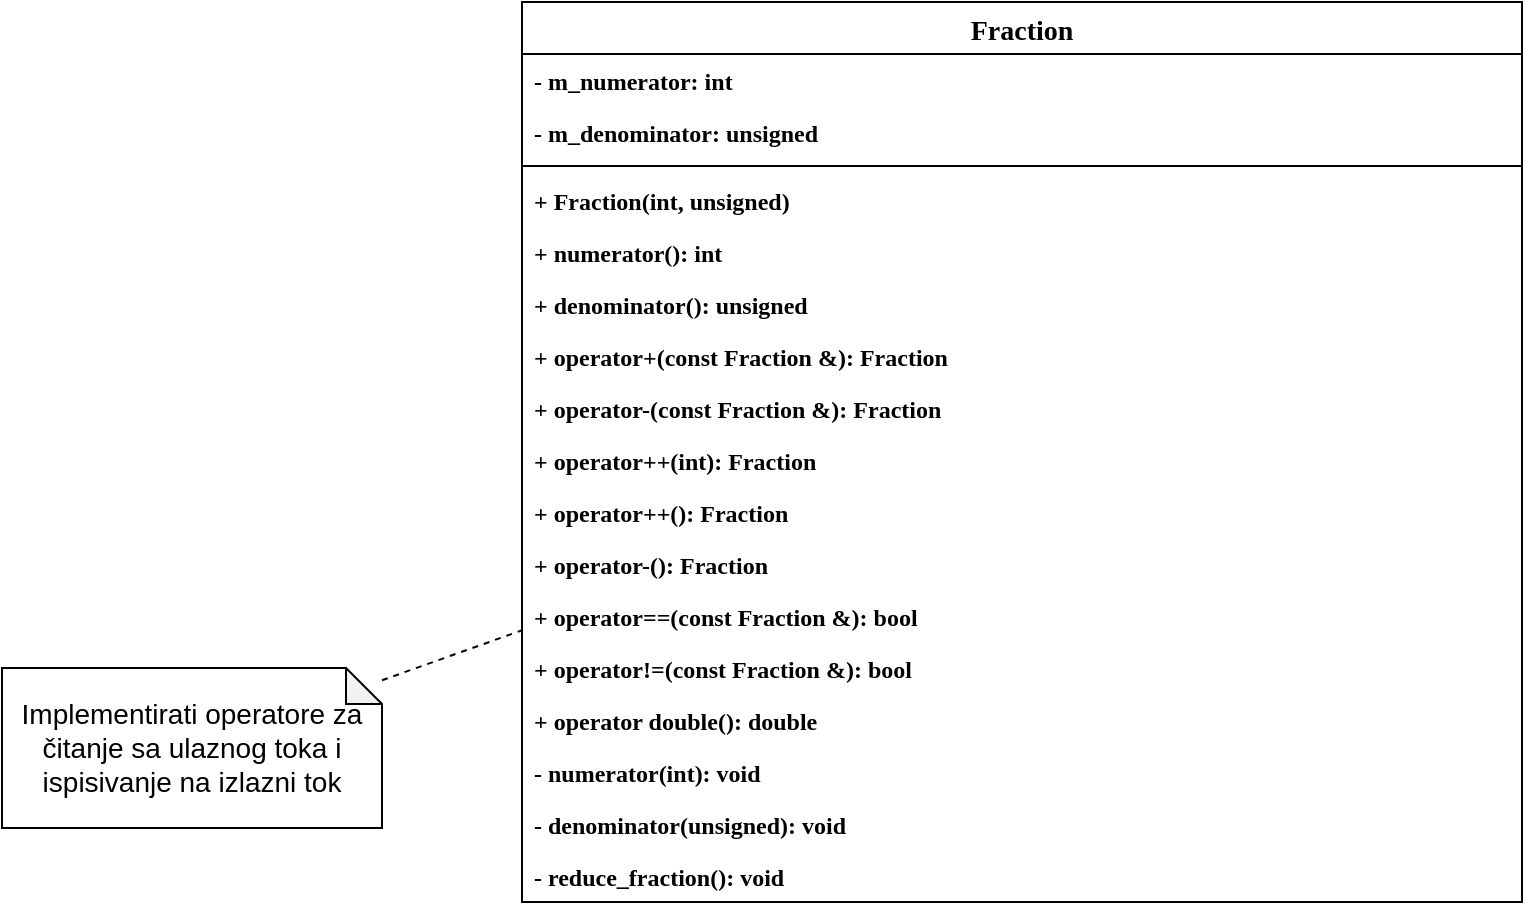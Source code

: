 <mxfile version="11.3.0" type="device" pages="1"><diagram id="tkctI-jMhngOdOI00Z0F" name="Page-1"><mxGraphModel dx="1086" dy="806" grid="1" gridSize="10" guides="1" tooltips="1" connect="1" arrows="1" fold="1" page="1" pageScale="1" pageWidth="1169" pageHeight="827" math="0" shadow="0"><root><mxCell id="0"/><mxCell id="1" parent="0"/><mxCell id="6qSxY3sR8u1W1t6b5iMV-1" value="Fraction" style="swimlane;fontStyle=1;align=center;verticalAlign=middle;childLayout=stackLayout;horizontal=1;startSize=26;horizontalStack=0;resizeParent=1;resizeParentMax=0;resizeLast=0;collapsible=1;marginBottom=0;fontFamily=Consolas;fontSize=14;" parent="1" vertex="1"><mxGeometry x="360" y="20" width="500" height="450" as="geometry"/></mxCell><mxCell id="6qSxY3sR8u1W1t6b5iMV-2" value="- m_numerator: int" style="text;strokeColor=none;fillColor=none;align=left;verticalAlign=top;spacingLeft=4;spacingRight=4;overflow=hidden;rotatable=0;points=[[0,0.5],[1,0.5]];portConstraint=eastwest;fontFamily=Consolas;fontStyle=1" parent="6qSxY3sR8u1W1t6b5iMV-1" vertex="1"><mxGeometry y="26" width="500" height="26" as="geometry"/></mxCell><mxCell id="6qSxY3sR8u1W1t6b5iMV-5" value="- m_denominator: unsigned" style="text;strokeColor=none;fillColor=none;align=left;verticalAlign=top;spacingLeft=4;spacingRight=4;overflow=hidden;rotatable=0;points=[[0,0.5],[1,0.5]];portConstraint=eastwest;fontFamily=Consolas;fontStyle=1" parent="6qSxY3sR8u1W1t6b5iMV-1" vertex="1"><mxGeometry y="52" width="500" height="26" as="geometry"/></mxCell><mxCell id="6qSxY3sR8u1W1t6b5iMV-3" value="" style="line;strokeWidth=1;fillColor=none;align=left;verticalAlign=middle;spacingTop=-1;spacingLeft=3;spacingRight=3;rotatable=0;labelPosition=right;points=[];portConstraint=eastwest;fontFamily=Consolas;fontStyle=1" parent="6qSxY3sR8u1W1t6b5iMV-1" vertex="1"><mxGeometry y="78" width="500" height="8" as="geometry"/></mxCell><mxCell id="6qSxY3sR8u1W1t6b5iMV-4" value="+ Fraction(int, unsigned)" style="text;strokeColor=none;fillColor=none;align=left;verticalAlign=top;spacingLeft=4;spacingRight=4;overflow=hidden;rotatable=0;points=[[0,0.5],[1,0.5]];portConstraint=eastwest;fontFamily=Consolas;fontStyle=1" parent="6qSxY3sR8u1W1t6b5iMV-1" vertex="1"><mxGeometry y="86" width="500" height="26" as="geometry"/></mxCell><mxCell id="6qSxY3sR8u1W1t6b5iMV-6" value="+ numerator(): int" style="text;strokeColor=none;fillColor=none;align=left;verticalAlign=top;spacingLeft=4;spacingRight=4;overflow=hidden;rotatable=0;points=[[0,0.5],[1,0.5]];portConstraint=eastwest;fontFamily=Consolas;fontStyle=1" parent="6qSxY3sR8u1W1t6b5iMV-1" vertex="1"><mxGeometry y="112" width="500" height="26" as="geometry"/></mxCell><mxCell id="6qSxY3sR8u1W1t6b5iMV-7" value="+ denominator(): unsigned" style="text;strokeColor=none;fillColor=none;align=left;verticalAlign=top;spacingLeft=4;spacingRight=4;overflow=hidden;rotatable=0;points=[[0,0.5],[1,0.5]];portConstraint=eastwest;fontFamily=Consolas;fontStyle=1" parent="6qSxY3sR8u1W1t6b5iMV-1" vertex="1"><mxGeometry y="138" width="500" height="26" as="geometry"/></mxCell><mxCell id="6qSxY3sR8u1W1t6b5iMV-10" value="+ operator+(const Fraction &amp;): Fraction" style="text;strokeColor=none;fillColor=none;align=left;verticalAlign=top;spacingLeft=4;spacingRight=4;overflow=hidden;rotatable=0;points=[[0,0.5],[1,0.5]];portConstraint=eastwest;fontFamily=Consolas;fontStyle=1" parent="6qSxY3sR8u1W1t6b5iMV-1" vertex="1"><mxGeometry y="164" width="500" height="26" as="geometry"/></mxCell><mxCell id="WLpPHOpxV3yl3xmsN4Ow-3" value="+ operator-(const Fraction &amp;): Fraction" style="text;strokeColor=none;fillColor=none;align=left;verticalAlign=top;spacingLeft=4;spacingRight=4;overflow=hidden;rotatable=0;points=[[0,0.5],[1,0.5]];portConstraint=eastwest;fontFamily=Consolas;fontStyle=1" parent="6qSxY3sR8u1W1t6b5iMV-1" vertex="1"><mxGeometry y="190" width="500" height="26" as="geometry"/></mxCell><mxCell id="6qSxY3sR8u1W1t6b5iMV-12" value="+ operator++(int): Fraction" style="text;strokeColor=none;fillColor=none;align=left;verticalAlign=top;spacingLeft=4;spacingRight=4;overflow=hidden;rotatable=0;points=[[0,0.5],[1,0.5]];portConstraint=eastwest;fontFamily=Consolas;fontStyle=1" parent="6qSxY3sR8u1W1t6b5iMV-1" vertex="1"><mxGeometry y="216" width="500" height="26" as="geometry"/></mxCell><mxCell id="WLpPHOpxV3yl3xmsN4Ow-4" value="+ operator++(): Fraction" style="text;strokeColor=none;fillColor=none;align=left;verticalAlign=top;spacingLeft=4;spacingRight=4;overflow=hidden;rotatable=0;points=[[0,0.5],[1,0.5]];portConstraint=eastwest;fontFamily=Consolas;fontStyle=1" parent="6qSxY3sR8u1W1t6b5iMV-1" vertex="1"><mxGeometry y="242" width="500" height="26" as="geometry"/></mxCell><mxCell id="WLpPHOpxV3yl3xmsN4Ow-5" value="+ operator-(): Fraction" style="text;strokeColor=none;fillColor=none;align=left;verticalAlign=top;spacingLeft=4;spacingRight=4;overflow=hidden;rotatable=0;points=[[0,0.5],[1,0.5]];portConstraint=eastwest;fontFamily=Consolas;fontStyle=1" parent="6qSxY3sR8u1W1t6b5iMV-1" vertex="1"><mxGeometry y="268" width="500" height="26" as="geometry"/></mxCell><mxCell id="WLpPHOpxV3yl3xmsN4Ow-7" value="+ operator==(const Fraction &amp;): bool" style="text;strokeColor=none;fillColor=none;align=left;verticalAlign=top;spacingLeft=4;spacingRight=4;overflow=hidden;rotatable=0;points=[[0,0.5],[1,0.5]];portConstraint=eastwest;fontFamily=Consolas;fontStyle=1" parent="6qSxY3sR8u1W1t6b5iMV-1" vertex="1"><mxGeometry y="294" width="500" height="26" as="geometry"/></mxCell><mxCell id="WLpPHOpxV3yl3xmsN4Ow-8" value="+ operator!=(const Fraction &amp;): bool" style="text;strokeColor=none;fillColor=none;align=left;verticalAlign=top;spacingLeft=4;spacingRight=4;overflow=hidden;rotatable=0;points=[[0,0.5],[1,0.5]];portConstraint=eastwest;fontFamily=Consolas;fontStyle=1" parent="6qSxY3sR8u1W1t6b5iMV-1" vertex="1"><mxGeometry y="320" width="500" height="26" as="geometry"/></mxCell><mxCell id="WLpPHOpxV3yl3xmsN4Ow-6" value="+ operator double(): double" style="text;strokeColor=none;fillColor=none;align=left;verticalAlign=top;spacingLeft=4;spacingRight=4;overflow=hidden;rotatable=0;points=[[0,0.5],[1,0.5]];portConstraint=eastwest;fontFamily=Consolas;fontStyle=1" parent="6qSxY3sR8u1W1t6b5iMV-1" vertex="1"><mxGeometry y="346" width="500" height="26" as="geometry"/></mxCell><mxCell id="6qSxY3sR8u1W1t6b5iMV-8" value="- numerator(int): void" style="text;strokeColor=none;fillColor=none;align=left;verticalAlign=top;spacingLeft=4;spacingRight=4;overflow=hidden;rotatable=0;points=[[0,0.5],[1,0.5]];portConstraint=eastwest;fontFamily=Consolas;fontStyle=1" parent="6qSxY3sR8u1W1t6b5iMV-1" vertex="1"><mxGeometry y="372" width="500" height="26" as="geometry"/></mxCell><mxCell id="6qSxY3sR8u1W1t6b5iMV-9" value="- denominator(unsigned): void" style="text;strokeColor=none;fillColor=none;align=left;verticalAlign=top;spacingLeft=4;spacingRight=4;overflow=hidden;rotatable=0;points=[[0,0.5],[1,0.5]];portConstraint=eastwest;fontFamily=Consolas;fontStyle=1" parent="6qSxY3sR8u1W1t6b5iMV-1" vertex="1"><mxGeometry y="398" width="500" height="26" as="geometry"/></mxCell><mxCell id="6qSxY3sR8u1W1t6b5iMV-11" value="- reduce_fraction(): void" style="text;strokeColor=none;fillColor=none;align=left;verticalAlign=top;spacingLeft=4;spacingRight=4;overflow=hidden;rotatable=0;points=[[0,0.5],[1,0.5]];portConstraint=eastwest;fontFamily=Consolas;fontStyle=1" parent="6qSxY3sR8u1W1t6b5iMV-1" vertex="1"><mxGeometry y="424" width="500" height="26" as="geometry"/></mxCell><mxCell id="4wrm5DFluJLM7cz8E5I--1" value="Implementirati operatore za čitanje sa ulaznog toka i ispisivanje na izlazni tok" style="shape=note;whiteSpace=wrap;html=1;backgroundOutline=1;darkOpacity=0.05;fontSize=14;verticalAlign=middle;size=18;" vertex="1" parent="1"><mxGeometry x="100" y="353" width="190" height="80" as="geometry"/></mxCell><mxCell id="4wrm5DFluJLM7cz8E5I--2" value="" style="endArrow=none;dashed=1;html=1;" edge="1" parent="1" source="4wrm5DFluJLM7cz8E5I--1" target="6qSxY3sR8u1W1t6b5iMV-1"><mxGeometry width="50" height="50" relative="1" as="geometry"><mxPoint x="160" y="540" as="sourcePoint"/><mxPoint x="210" y="490" as="targetPoint"/></mxGeometry></mxCell></root></mxGraphModel></diagram></mxfile>